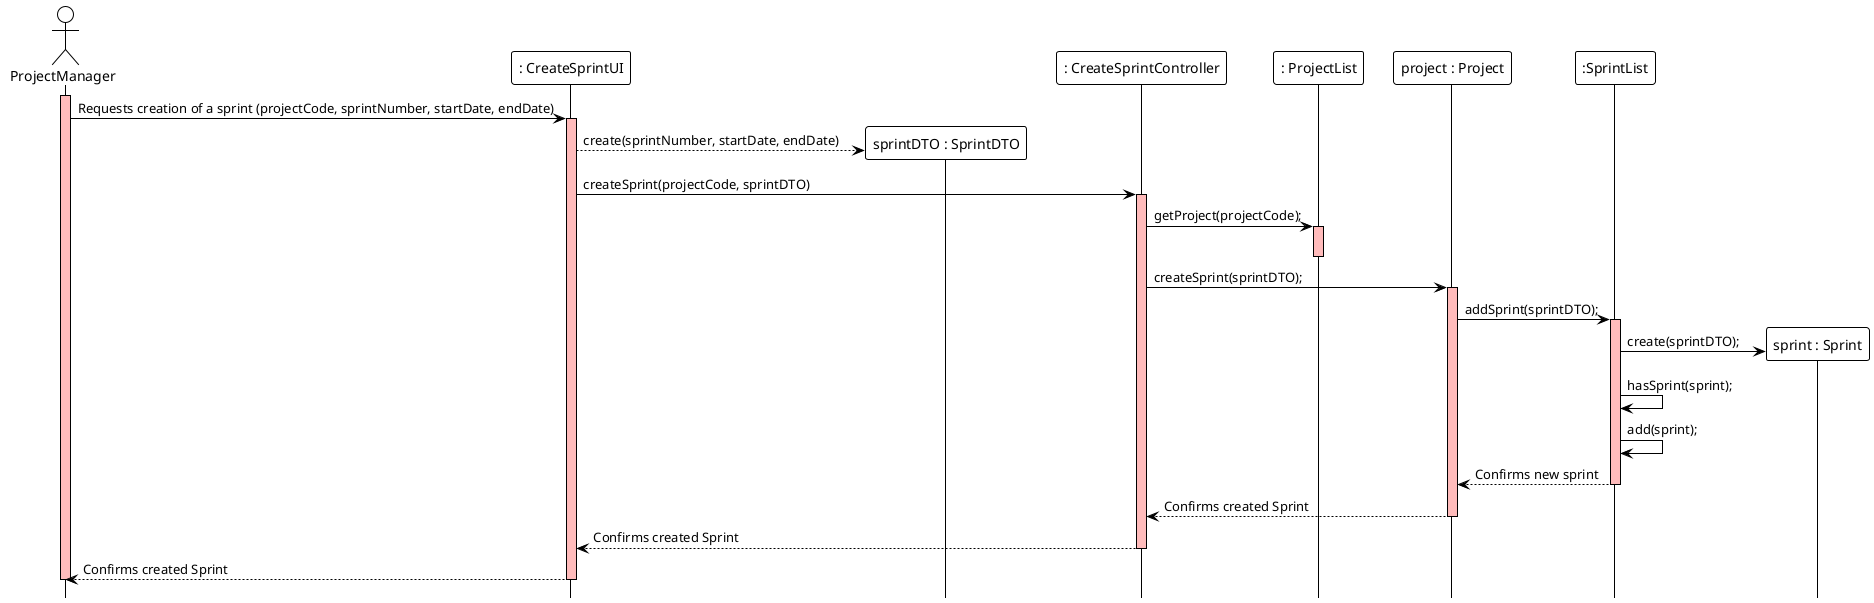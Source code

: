 @startuml
!theme plain
hide footbox

actor ProjectManager as User
participant ": CreateSprintUI" as UI
participant "sprintDTO : SprintDTO" as DTO
participant ": CreateSprintController" as Controller
participant ": ProjectList" as ProjectList
participant "project : Project" as Project
participant ":SprintList" as SprintList
participant "sprint : Sprint" as Sprint

activate User #FFBBBB
User ->  UI: Requests creation of a sprint (projectCode, sprintNumber, startDate, endDate)

activate UI #FFBBBB
UI --> DTO **: create(sprintNumber, startDate, endDate)
UI -> Controller: createSprint(projectCode, sprintDTO)
activate Controller #FFBBBB

Controller -> ProjectList: getProject(projectCode);
activate ProjectList #FFBBBB
deactivate ProjectList
Controller -> Project: createSprint(sprintDTO);
activate Project #FFBBBB

Project -> SprintList: addSprint(sprintDTO);
activate SprintList #FFBBBB

SprintList -> Sprint **: create(sprintDTO);
SprintList -> SprintList: hasSprint(sprint);
SprintList -> SprintList: add(sprint);

SprintList --> Project: Confirms new sprint
deactivate SprintList

Project --> Controller: Confirms created Sprint
deactivate Project

Controller --> UI : Confirms created Sprint
deactivate Controller

UI --> User: Confirms created Sprint
deactivate UI
deactivate User #FFBBBB
@enduml